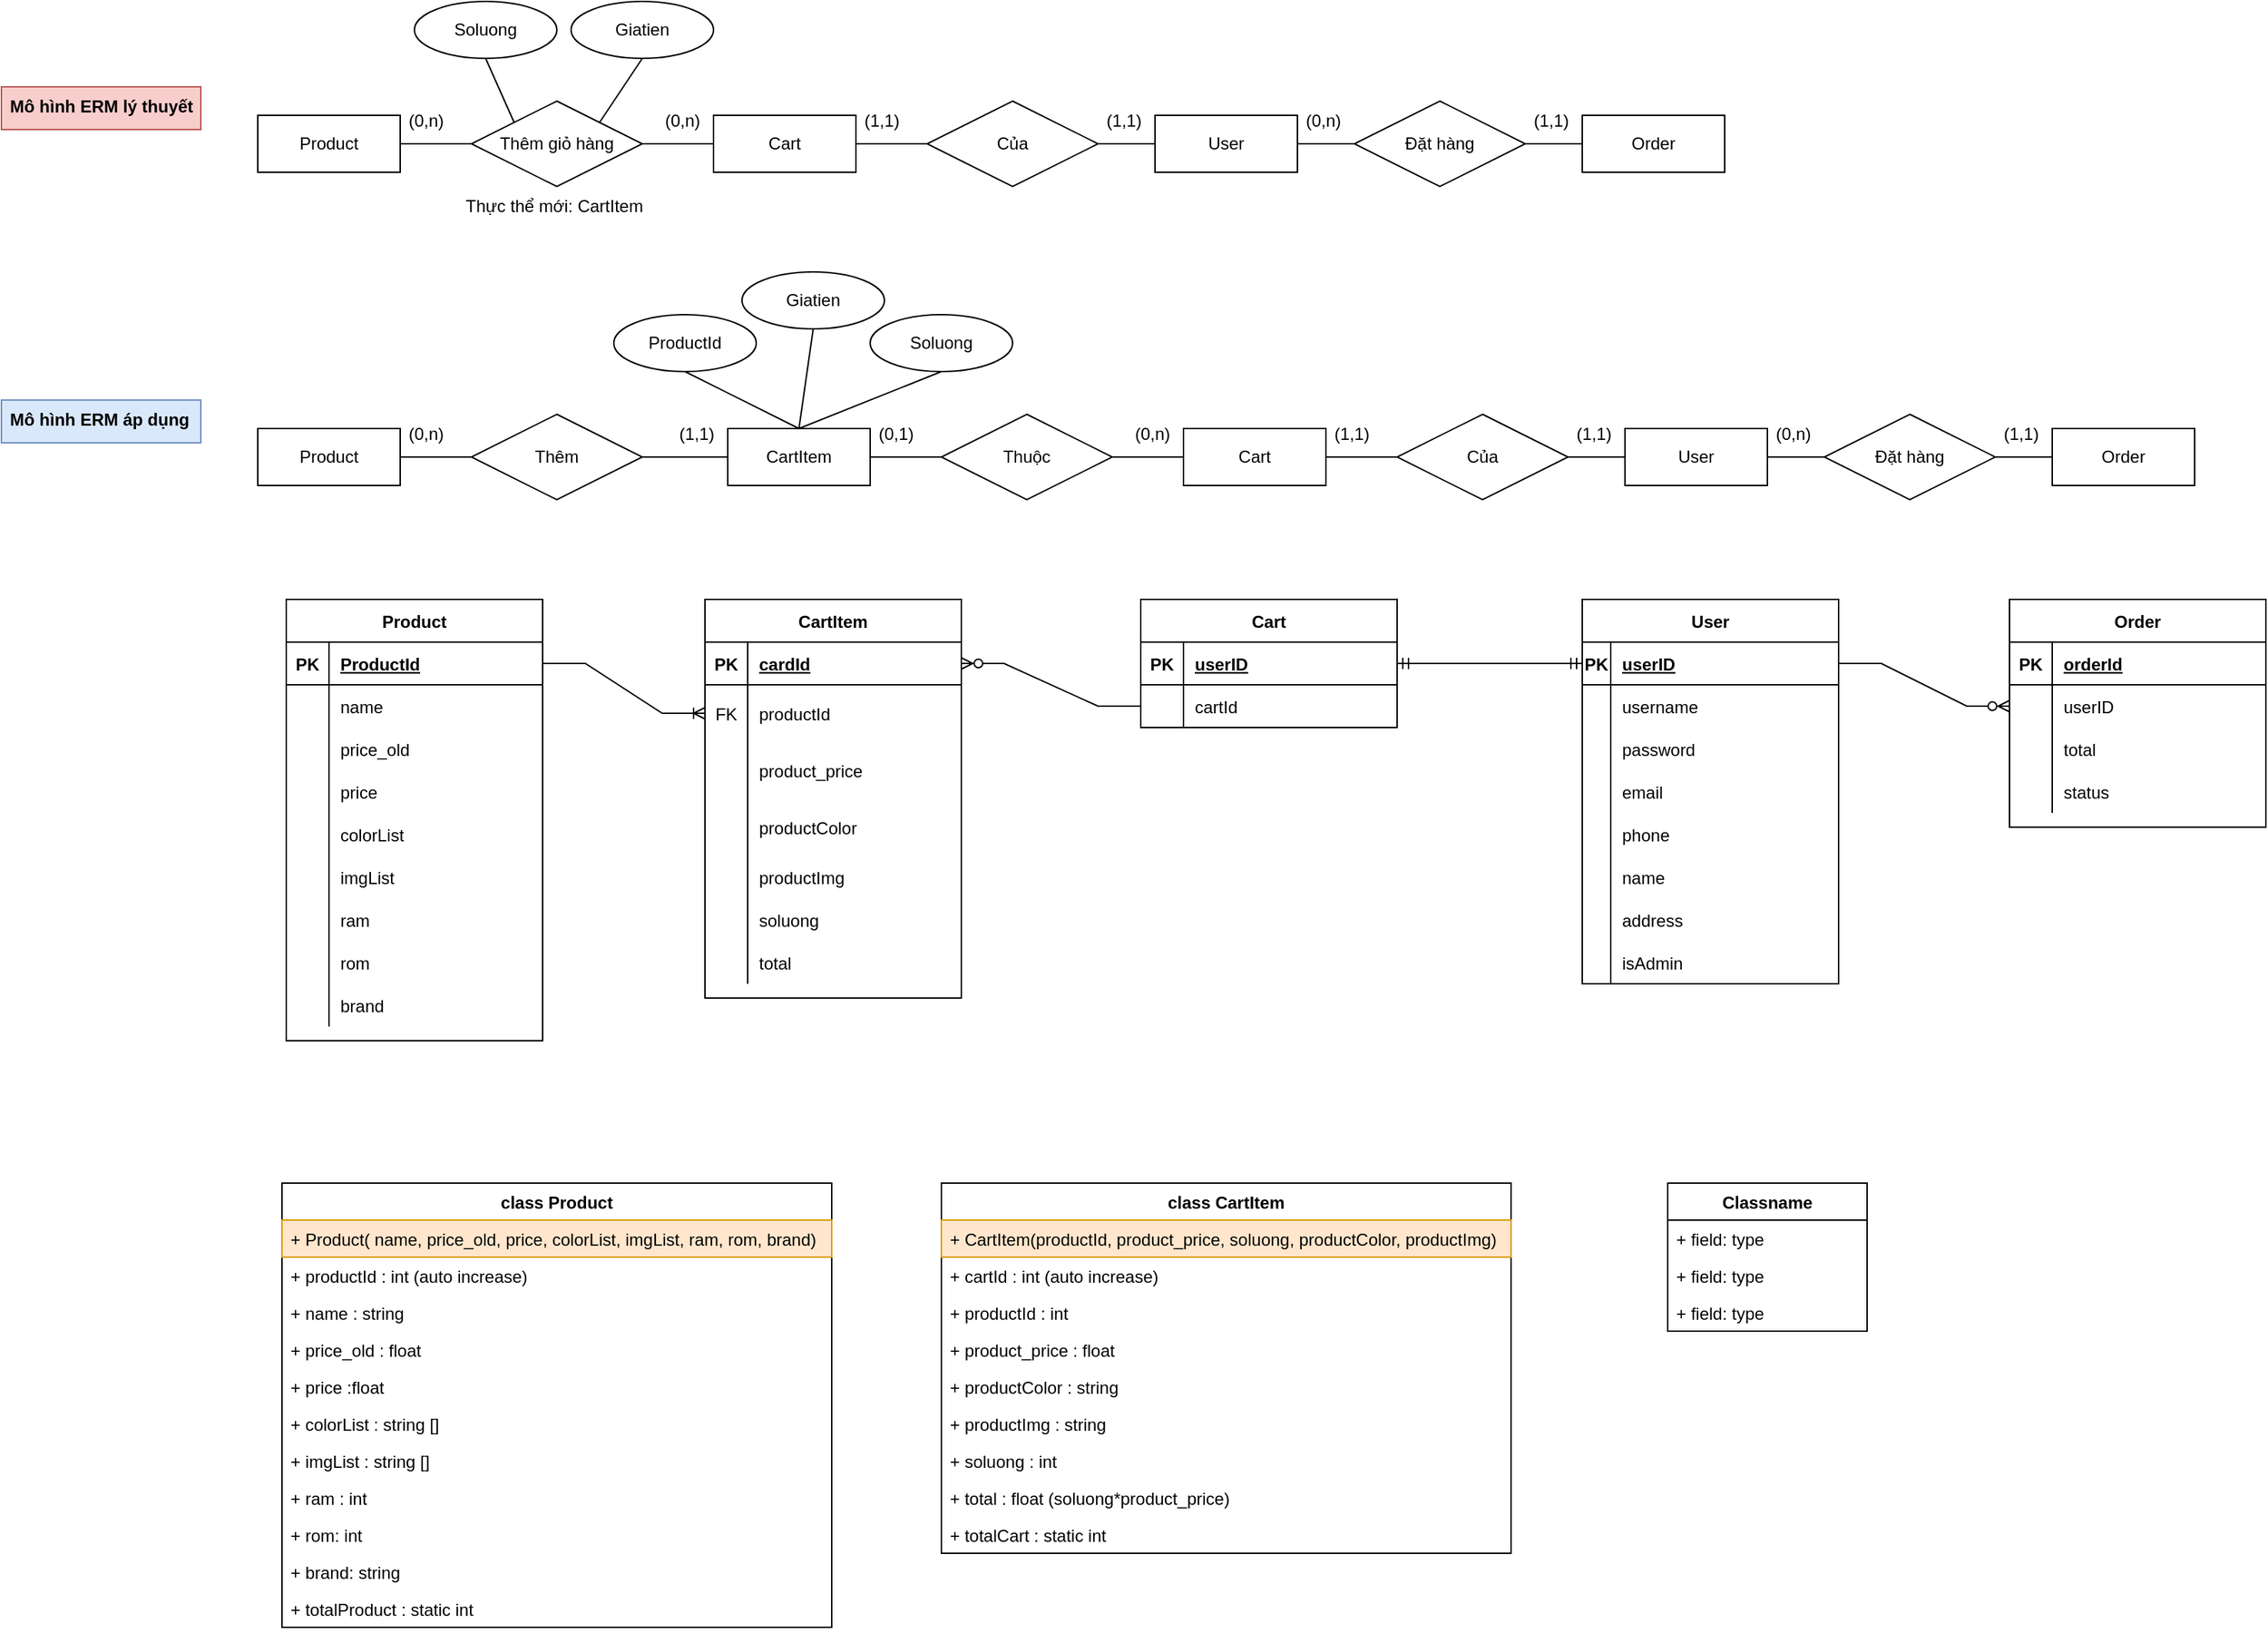 <mxfile version="15.6.2" type="github">
  <diagram id="d3Fe0zUvUjGQNnASEu34" name="Page-1">
    <mxGraphModel dx="1865" dy="1716" grid="1" gridSize="10" guides="1" tooltips="1" connect="1" arrows="1" fold="1" page="1" pageScale="1" pageWidth="827" pageHeight="1169" math="0" shadow="0">
      <root>
        <mxCell id="0" />
        <mxCell id="1" parent="0" />
        <mxCell id="gFz-W14YJBDqkf8OOEzb-13" value="class Product" style="swimlane;fontStyle=1;childLayout=stackLayout;horizontal=1;startSize=26;horizontalStack=0;resizeParent=1;resizeParentMax=0;resizeLast=0;collapsible=1;marginBottom=0;" parent="1" vertex="1">
          <mxGeometry x="27" y="430" width="386" height="312" as="geometry" />
        </mxCell>
        <mxCell id="gFz-W14YJBDqkf8OOEzb-25" value="+ Product( name, price_old, price, colorList, imgList, ram, rom, brand)" style="text;strokeColor=#d79b00;fillColor=#ffe6cc;align=left;verticalAlign=top;spacingLeft=4;spacingRight=4;overflow=hidden;rotatable=0;points=[[0,0.5],[1,0.5]];portConstraint=eastwest;" parent="gFz-W14YJBDqkf8OOEzb-13" vertex="1">
          <mxGeometry y="26" width="386" height="26" as="geometry" />
        </mxCell>
        <mxCell id="gFz-W14YJBDqkf8OOEzb-14" value="+ productId : int (auto increase)" style="text;strokeColor=none;fillColor=none;align=left;verticalAlign=top;spacingLeft=4;spacingRight=4;overflow=hidden;rotatable=0;points=[[0,0.5],[1,0.5]];portConstraint=eastwest;" parent="gFz-W14YJBDqkf8OOEzb-13" vertex="1">
          <mxGeometry y="52" width="386" height="26" as="geometry" />
        </mxCell>
        <mxCell id="gFz-W14YJBDqkf8OOEzb-15" value="+ name : string" style="text;strokeColor=none;fillColor=none;align=left;verticalAlign=top;spacingLeft=4;spacingRight=4;overflow=hidden;rotatable=0;points=[[0,0.5],[1,0.5]];portConstraint=eastwest;" parent="gFz-W14YJBDqkf8OOEzb-13" vertex="1">
          <mxGeometry y="78" width="386" height="26" as="geometry" />
        </mxCell>
        <mxCell id="gFz-W14YJBDqkf8OOEzb-16" value="+ price_old : float" style="text;strokeColor=none;fillColor=none;align=left;verticalAlign=top;spacingLeft=4;spacingRight=4;overflow=hidden;rotatable=0;points=[[0,0.5],[1,0.5]];portConstraint=eastwest;" parent="gFz-W14YJBDqkf8OOEzb-13" vertex="1">
          <mxGeometry y="104" width="386" height="26" as="geometry" />
        </mxCell>
        <mxCell id="gFz-W14YJBDqkf8OOEzb-26" value="+ price :float" style="text;strokeColor=none;fillColor=none;align=left;verticalAlign=top;spacingLeft=4;spacingRight=4;overflow=hidden;rotatable=0;points=[[0,0.5],[1,0.5]];portConstraint=eastwest;" parent="gFz-W14YJBDqkf8OOEzb-13" vertex="1">
          <mxGeometry y="130" width="386" height="26" as="geometry" />
        </mxCell>
        <mxCell id="gFz-W14YJBDqkf8OOEzb-27" value="+ colorList : string []" style="text;strokeColor=none;fillColor=none;align=left;verticalAlign=top;spacingLeft=4;spacingRight=4;overflow=hidden;rotatable=0;points=[[0,0.5],[1,0.5]];portConstraint=eastwest;" parent="gFz-W14YJBDqkf8OOEzb-13" vertex="1">
          <mxGeometry y="156" width="386" height="26" as="geometry" />
        </mxCell>
        <mxCell id="gFz-W14YJBDqkf8OOEzb-28" value="+ imgList : string []" style="text;strokeColor=none;fillColor=none;align=left;verticalAlign=top;spacingLeft=4;spacingRight=4;overflow=hidden;rotatable=0;points=[[0,0.5],[1,0.5]];portConstraint=eastwest;" parent="gFz-W14YJBDqkf8OOEzb-13" vertex="1">
          <mxGeometry y="182" width="386" height="26" as="geometry" />
        </mxCell>
        <mxCell id="gFz-W14YJBDqkf8OOEzb-29" value="+ ram : int" style="text;strokeColor=none;fillColor=none;align=left;verticalAlign=top;spacingLeft=4;spacingRight=4;overflow=hidden;rotatable=0;points=[[0,0.5],[1,0.5]];portConstraint=eastwest;" parent="gFz-W14YJBDqkf8OOEzb-13" vertex="1">
          <mxGeometry y="208" width="386" height="26" as="geometry" />
        </mxCell>
        <mxCell id="gFz-W14YJBDqkf8OOEzb-30" value="+ rom: int" style="text;strokeColor=none;fillColor=none;align=left;verticalAlign=top;spacingLeft=4;spacingRight=4;overflow=hidden;rotatable=0;points=[[0,0.5],[1,0.5]];portConstraint=eastwest;" parent="gFz-W14YJBDqkf8OOEzb-13" vertex="1">
          <mxGeometry y="234" width="386" height="26" as="geometry" />
        </mxCell>
        <mxCell id="gFz-W14YJBDqkf8OOEzb-31" value="+ brand: string" style="text;strokeColor=none;fillColor=none;align=left;verticalAlign=top;spacingLeft=4;spacingRight=4;overflow=hidden;rotatable=0;points=[[0,0.5],[1,0.5]];portConstraint=eastwest;" parent="gFz-W14YJBDqkf8OOEzb-13" vertex="1">
          <mxGeometry y="260" width="386" height="26" as="geometry" />
        </mxCell>
        <mxCell id="XUgQOG7TutynTwRq5ZLv-3" value="+ totalProduct : static int" style="text;strokeColor=none;fillColor=none;align=left;verticalAlign=top;spacingLeft=4;spacingRight=4;overflow=hidden;rotatable=0;points=[[0,0.5],[1,0.5]];portConstraint=eastwest;" vertex="1" parent="gFz-W14YJBDqkf8OOEzb-13">
          <mxGeometry y="286" width="386" height="26" as="geometry" />
        </mxCell>
        <mxCell id="gFz-W14YJBDqkf8OOEzb-32" value="class CartItem" style="swimlane;fontStyle=1;childLayout=stackLayout;horizontal=1;startSize=26;horizontalStack=0;resizeParent=1;resizeParentMax=0;resizeLast=0;collapsible=1;marginBottom=0;" parent="1" vertex="1">
          <mxGeometry x="490" y="430" width="400" height="260" as="geometry" />
        </mxCell>
        <mxCell id="gFz-W14YJBDqkf8OOEzb-33" value="+ CartItem(productId, product_price, soluong, productColor, productImg)" style="text;strokeColor=#d79b00;fillColor=#ffe6cc;align=left;verticalAlign=top;spacingLeft=4;spacingRight=4;overflow=hidden;rotatable=0;points=[[0,0.5],[1,0.5]];portConstraint=eastwest;" parent="gFz-W14YJBDqkf8OOEzb-32" vertex="1">
          <mxGeometry y="26" width="400" height="26" as="geometry" />
        </mxCell>
        <mxCell id="gFz-W14YJBDqkf8OOEzb-34" value="+ cartId : int (auto increase)" style="text;strokeColor=none;fillColor=none;align=left;verticalAlign=top;spacingLeft=4;spacingRight=4;overflow=hidden;rotatable=0;points=[[0,0.5],[1,0.5]];portConstraint=eastwest;" parent="gFz-W14YJBDqkf8OOEzb-32" vertex="1">
          <mxGeometry y="52" width="400" height="26" as="geometry" />
        </mxCell>
        <mxCell id="gFz-W14YJBDqkf8OOEzb-35" value="+ productId : int" style="text;strokeColor=none;fillColor=none;align=left;verticalAlign=top;spacingLeft=4;spacingRight=4;overflow=hidden;rotatable=0;points=[[0,0.5],[1,0.5]];portConstraint=eastwest;" parent="gFz-W14YJBDqkf8OOEzb-32" vertex="1">
          <mxGeometry y="78" width="400" height="26" as="geometry" />
        </mxCell>
        <mxCell id="XUgQOG7TutynTwRq5ZLv-4" value="+ product_price : float" style="text;strokeColor=none;fillColor=none;align=left;verticalAlign=top;spacingLeft=4;spacingRight=4;overflow=hidden;rotatable=0;points=[[0,0.5],[1,0.5]];portConstraint=eastwest;" vertex="1" parent="gFz-W14YJBDqkf8OOEzb-32">
          <mxGeometry y="104" width="400" height="26" as="geometry" />
        </mxCell>
        <mxCell id="XUgQOG7TutynTwRq5ZLv-8" value="+ productColor : string" style="text;strokeColor=none;fillColor=none;align=left;verticalAlign=top;spacingLeft=4;spacingRight=4;overflow=hidden;rotatable=0;points=[[0,0.5],[1,0.5]];portConstraint=eastwest;" vertex="1" parent="gFz-W14YJBDqkf8OOEzb-32">
          <mxGeometry y="130" width="400" height="26" as="geometry" />
        </mxCell>
        <mxCell id="XUgQOG7TutynTwRq5ZLv-11" value="+ productImg : string" style="text;strokeColor=none;fillColor=none;align=left;verticalAlign=top;spacingLeft=4;spacingRight=4;overflow=hidden;rotatable=0;points=[[0,0.5],[1,0.5]];portConstraint=eastwest;" vertex="1" parent="gFz-W14YJBDqkf8OOEzb-32">
          <mxGeometry y="156" width="400" height="26" as="geometry" />
        </mxCell>
        <mxCell id="XUgQOG7TutynTwRq5ZLv-9" value="+ soluong : int" style="text;strokeColor=none;fillColor=none;align=left;verticalAlign=top;spacingLeft=4;spacingRight=4;overflow=hidden;rotatable=0;points=[[0,0.5],[1,0.5]];portConstraint=eastwest;" vertex="1" parent="gFz-W14YJBDqkf8OOEzb-32">
          <mxGeometry y="182" width="400" height="26" as="geometry" />
        </mxCell>
        <mxCell id="XUgQOG7TutynTwRq5ZLv-10" value="+ total : float (soluong*product_price)" style="text;strokeColor=none;fillColor=none;align=left;verticalAlign=top;spacingLeft=4;spacingRight=4;overflow=hidden;rotatable=0;points=[[0,0.5],[1,0.5]];portConstraint=eastwest;" vertex="1" parent="gFz-W14YJBDqkf8OOEzb-32">
          <mxGeometry y="208" width="400" height="26" as="geometry" />
        </mxCell>
        <mxCell id="XUgQOG7TutynTwRq5ZLv-16" value="+ totalCart : static int" style="text;strokeColor=none;fillColor=none;align=left;verticalAlign=top;spacingLeft=4;spacingRight=4;overflow=hidden;rotatable=0;points=[[0,0.5],[1,0.5]];portConstraint=eastwest;" vertex="1" parent="gFz-W14YJBDqkf8OOEzb-32">
          <mxGeometry y="234" width="400" height="26" as="geometry" />
        </mxCell>
        <mxCell id="gFz-W14YJBDqkf8OOEzb-81" value="" style="group" parent="1" vertex="1" connectable="0">
          <mxGeometry x="10" y="-400" width="1030" height="130" as="geometry" />
        </mxCell>
        <mxCell id="gFz-W14YJBDqkf8OOEzb-53" value="Product" style="whiteSpace=wrap;html=1;align=center;" parent="gFz-W14YJBDqkf8OOEzb-81" vertex="1">
          <mxGeometry y="80" width="100" height="40" as="geometry" />
        </mxCell>
        <mxCell id="gFz-W14YJBDqkf8OOEzb-54" value="Cart" style="whiteSpace=wrap;html=1;align=center;" parent="gFz-W14YJBDqkf8OOEzb-81" vertex="1">
          <mxGeometry x="320" y="80" width="100" height="40" as="geometry" />
        </mxCell>
        <mxCell id="gFz-W14YJBDqkf8OOEzb-55" value="Thêm giỏ hàng" style="shape=rhombus;perimeter=rhombusPerimeter;whiteSpace=wrap;html=1;align=center;" parent="gFz-W14YJBDqkf8OOEzb-81" vertex="1">
          <mxGeometry x="150" y="70" width="120" height="60" as="geometry" />
        </mxCell>
        <mxCell id="gFz-W14YJBDqkf8OOEzb-56" value="" style="endArrow=none;html=1;rounded=0;exitX=1;exitY=0.5;exitDx=0;exitDy=0;entryX=0;entryY=0.5;entryDx=0;entryDy=0;" parent="gFz-W14YJBDqkf8OOEzb-81" source="gFz-W14YJBDqkf8OOEzb-53" target="gFz-W14YJBDqkf8OOEzb-55" edge="1">
          <mxGeometry relative="1" as="geometry">
            <mxPoint x="140" y="250" as="sourcePoint" />
            <mxPoint x="300" y="250" as="targetPoint" />
          </mxGeometry>
        </mxCell>
        <mxCell id="gFz-W14YJBDqkf8OOEzb-57" value="" style="endArrow=none;html=1;rounded=0;exitX=1;exitY=0.5;exitDx=0;exitDy=0;entryX=0;entryY=0.5;entryDx=0;entryDy=0;" parent="gFz-W14YJBDqkf8OOEzb-81" source="gFz-W14YJBDqkf8OOEzb-55" target="gFz-W14YJBDqkf8OOEzb-54" edge="1">
          <mxGeometry relative="1" as="geometry">
            <mxPoint x="140" y="250" as="sourcePoint" />
            <mxPoint x="300" y="250" as="targetPoint" />
          </mxGeometry>
        </mxCell>
        <mxCell id="gFz-W14YJBDqkf8OOEzb-58" value="(0,n)" style="text;strokeColor=none;fillColor=none;spacingLeft=4;spacingRight=4;overflow=hidden;rotatable=0;points=[[0,0.5],[1,0.5]];portConstraint=eastwest;fontSize=12;" parent="gFz-W14YJBDqkf8OOEzb-81" vertex="1">
          <mxGeometry x="100" y="70" width="40" height="30" as="geometry" />
        </mxCell>
        <mxCell id="gFz-W14YJBDqkf8OOEzb-59" value="(0,n)" style="text;strokeColor=none;fillColor=none;spacingLeft=4;spacingRight=4;overflow=hidden;rotatable=0;points=[[0,0.5],[1,0.5]];portConstraint=eastwest;fontSize=12;" parent="gFz-W14YJBDqkf8OOEzb-81" vertex="1">
          <mxGeometry x="280" y="70" width="40" height="30" as="geometry" />
        </mxCell>
        <mxCell id="gFz-W14YJBDqkf8OOEzb-61" value="Soluong" style="ellipse;whiteSpace=wrap;html=1;align=center;" parent="gFz-W14YJBDqkf8OOEzb-81" vertex="1">
          <mxGeometry x="110" width="100" height="40" as="geometry" />
        </mxCell>
        <mxCell id="gFz-W14YJBDqkf8OOEzb-62" value="Giatien" style="ellipse;whiteSpace=wrap;html=1;align=center;" parent="gFz-W14YJBDqkf8OOEzb-81" vertex="1">
          <mxGeometry x="220" width="100" height="40" as="geometry" />
        </mxCell>
        <mxCell id="gFz-W14YJBDqkf8OOEzb-63" value="" style="endArrow=none;html=1;rounded=0;exitX=0.5;exitY=1;exitDx=0;exitDy=0;entryX=0;entryY=0;entryDx=0;entryDy=0;" parent="gFz-W14YJBDqkf8OOEzb-81" source="gFz-W14YJBDqkf8OOEzb-61" target="gFz-W14YJBDqkf8OOEzb-55" edge="1">
          <mxGeometry relative="1" as="geometry">
            <mxPoint x="140" y="50" as="sourcePoint" />
            <mxPoint x="300" y="50" as="targetPoint" />
          </mxGeometry>
        </mxCell>
        <mxCell id="gFz-W14YJBDqkf8OOEzb-64" value="" style="endArrow=none;html=1;rounded=0;entryX=0.5;entryY=1;entryDx=0;entryDy=0;exitX=1;exitY=0;exitDx=0;exitDy=0;" parent="gFz-W14YJBDqkf8OOEzb-81" source="gFz-W14YJBDqkf8OOEzb-55" target="gFz-W14YJBDqkf8OOEzb-62" edge="1">
          <mxGeometry relative="1" as="geometry">
            <mxPoint x="140" y="50" as="sourcePoint" />
            <mxPoint x="300" y="50" as="targetPoint" />
          </mxGeometry>
        </mxCell>
        <mxCell id="gFz-W14YJBDqkf8OOEzb-65" value="User" style="whiteSpace=wrap;html=1;align=center;" parent="gFz-W14YJBDqkf8OOEzb-81" vertex="1">
          <mxGeometry x="630" y="80" width="100" height="40" as="geometry" />
        </mxCell>
        <mxCell id="gFz-W14YJBDqkf8OOEzb-66" value="Của" style="shape=rhombus;perimeter=rhombusPerimeter;whiteSpace=wrap;html=1;align=center;" parent="gFz-W14YJBDqkf8OOEzb-81" vertex="1">
          <mxGeometry x="470" y="70" width="120" height="60" as="geometry" />
        </mxCell>
        <mxCell id="gFz-W14YJBDqkf8OOEzb-67" value="" style="endArrow=none;html=1;rounded=0;exitX=1;exitY=0.5;exitDx=0;exitDy=0;entryX=0;entryY=0.5;entryDx=0;entryDy=0;" parent="gFz-W14YJBDqkf8OOEzb-81" source="gFz-W14YJBDqkf8OOEzb-54" target="gFz-W14YJBDqkf8OOEzb-66" edge="1">
          <mxGeometry relative="1" as="geometry">
            <mxPoint x="140" y="50" as="sourcePoint" />
            <mxPoint x="300" y="50" as="targetPoint" />
          </mxGeometry>
        </mxCell>
        <mxCell id="gFz-W14YJBDqkf8OOEzb-68" value="" style="endArrow=none;html=1;rounded=0;exitX=0;exitY=0.5;exitDx=0;exitDy=0;entryX=1;entryY=0.5;entryDx=0;entryDy=0;" parent="gFz-W14YJBDqkf8OOEzb-81" source="gFz-W14YJBDqkf8OOEzb-65" target="gFz-W14YJBDqkf8OOEzb-66" edge="1">
          <mxGeometry relative="1" as="geometry">
            <mxPoint x="430" y="110" as="sourcePoint" />
            <mxPoint x="480" y="110" as="targetPoint" />
          </mxGeometry>
        </mxCell>
        <mxCell id="gFz-W14YJBDqkf8OOEzb-69" value="(1,1)" style="text;strokeColor=none;fillColor=none;spacingLeft=4;spacingRight=4;overflow=hidden;rotatable=0;points=[[0,0.5],[1,0.5]];portConstraint=eastwest;fontSize=12;" parent="gFz-W14YJBDqkf8OOEzb-81" vertex="1">
          <mxGeometry x="420" y="70" width="40" height="30" as="geometry" />
        </mxCell>
        <mxCell id="gFz-W14YJBDqkf8OOEzb-70" value="(1,1)" style="text;strokeColor=none;fillColor=none;spacingLeft=4;spacingRight=4;overflow=hidden;rotatable=0;points=[[0,0.5],[1,0.5]];portConstraint=eastwest;fontSize=12;" parent="gFz-W14YJBDqkf8OOEzb-81" vertex="1">
          <mxGeometry x="590" y="70" width="40" height="30" as="geometry" />
        </mxCell>
        <mxCell id="gFz-W14YJBDqkf8OOEzb-71" value="Order" style="whiteSpace=wrap;html=1;align=center;" parent="gFz-W14YJBDqkf8OOEzb-81" vertex="1">
          <mxGeometry x="930" y="80" width="100" height="40" as="geometry" />
        </mxCell>
        <mxCell id="gFz-W14YJBDqkf8OOEzb-72" value="Đặt hàng" style="shape=rhombus;perimeter=rhombusPerimeter;whiteSpace=wrap;html=1;align=center;" parent="gFz-W14YJBDqkf8OOEzb-81" vertex="1">
          <mxGeometry x="770" y="70" width="120" height="60" as="geometry" />
        </mxCell>
        <mxCell id="gFz-W14YJBDqkf8OOEzb-73" value="" style="endArrow=none;html=1;rounded=0;exitX=1;exitY=0.5;exitDx=0;exitDy=0;entryX=0;entryY=0.5;entryDx=0;entryDy=0;" parent="gFz-W14YJBDqkf8OOEzb-81" source="gFz-W14YJBDqkf8OOEzb-65" target="gFz-W14YJBDqkf8OOEzb-72" edge="1">
          <mxGeometry relative="1" as="geometry">
            <mxPoint x="510" y="50" as="sourcePoint" />
            <mxPoint x="670" y="50" as="targetPoint" />
          </mxGeometry>
        </mxCell>
        <mxCell id="gFz-W14YJBDqkf8OOEzb-74" value="" style="endArrow=none;html=1;rounded=0;exitX=0;exitY=0.5;exitDx=0;exitDy=0;entryX=1;entryY=0.5;entryDx=0;entryDy=0;" parent="gFz-W14YJBDqkf8OOEzb-81" source="gFz-W14YJBDqkf8OOEzb-71" target="gFz-W14YJBDqkf8OOEzb-72" edge="1">
          <mxGeometry relative="1" as="geometry">
            <mxPoint x="510" y="50" as="sourcePoint" />
            <mxPoint x="670" y="50" as="targetPoint" />
          </mxGeometry>
        </mxCell>
        <mxCell id="gFz-W14YJBDqkf8OOEzb-75" value="(0,n)" style="text;strokeColor=none;fillColor=none;spacingLeft=4;spacingRight=4;overflow=hidden;rotatable=0;points=[[0,0.5],[1,0.5]];portConstraint=eastwest;fontSize=12;" parent="gFz-W14YJBDqkf8OOEzb-81" vertex="1">
          <mxGeometry x="730" y="70" width="40" height="30" as="geometry" />
        </mxCell>
        <mxCell id="gFz-W14YJBDqkf8OOEzb-76" value="(1,1)" style="text;strokeColor=none;fillColor=none;spacingLeft=4;spacingRight=4;overflow=hidden;rotatable=0;points=[[0,0.5],[1,0.5]];portConstraint=eastwest;fontSize=12;" parent="gFz-W14YJBDqkf8OOEzb-81" vertex="1">
          <mxGeometry x="890" y="70" width="40" height="30" as="geometry" />
        </mxCell>
        <mxCell id="gFz-W14YJBDqkf8OOEzb-82" value="Mô hình ERM lý thuyết" style="text;strokeColor=#b85450;fillColor=#f8cecc;spacingLeft=4;spacingRight=4;overflow=hidden;rotatable=0;points=[[0,0.5],[1,0.5]];portConstraint=eastwest;fontSize=12;fontStyle=1" parent="1" vertex="1">
          <mxGeometry x="-170" y="-340" width="140" height="30" as="geometry" />
        </mxCell>
        <mxCell id="gFz-W14YJBDqkf8OOEzb-84" value="" style="group" parent="1" vertex="1" connectable="0">
          <mxGeometry x="340" y="-180" width="1030" height="130" as="geometry" />
        </mxCell>
        <mxCell id="gFz-W14YJBDqkf8OOEzb-85" value="CartItem" style="whiteSpace=wrap;html=1;align=center;" parent="gFz-W14YJBDqkf8OOEzb-84" vertex="1">
          <mxGeometry y="80" width="100" height="40" as="geometry" />
        </mxCell>
        <mxCell id="gFz-W14YJBDqkf8OOEzb-86" value="Cart" style="whiteSpace=wrap;html=1;align=center;" parent="gFz-W14YJBDqkf8OOEzb-84" vertex="1">
          <mxGeometry x="320" y="80" width="100" height="40" as="geometry" />
        </mxCell>
        <mxCell id="gFz-W14YJBDqkf8OOEzb-87" value="Thuộc" style="shape=rhombus;perimeter=rhombusPerimeter;whiteSpace=wrap;html=1;align=center;" parent="gFz-W14YJBDqkf8OOEzb-84" vertex="1">
          <mxGeometry x="150" y="70" width="120" height="60" as="geometry" />
        </mxCell>
        <mxCell id="gFz-W14YJBDqkf8OOEzb-88" value="" style="endArrow=none;html=1;rounded=0;exitX=1;exitY=0.5;exitDx=0;exitDy=0;entryX=0;entryY=0.5;entryDx=0;entryDy=0;" parent="gFz-W14YJBDqkf8OOEzb-84" source="gFz-W14YJBDqkf8OOEzb-85" target="gFz-W14YJBDqkf8OOEzb-87" edge="1">
          <mxGeometry relative="1" as="geometry">
            <mxPoint x="140" y="250" as="sourcePoint" />
            <mxPoint x="300" y="250" as="targetPoint" />
          </mxGeometry>
        </mxCell>
        <mxCell id="gFz-W14YJBDqkf8OOEzb-89" value="" style="endArrow=none;html=1;rounded=0;exitX=1;exitY=0.5;exitDx=0;exitDy=0;entryX=0;entryY=0.5;entryDx=0;entryDy=0;" parent="gFz-W14YJBDqkf8OOEzb-84" source="gFz-W14YJBDqkf8OOEzb-87" target="gFz-W14YJBDqkf8OOEzb-86" edge="1">
          <mxGeometry relative="1" as="geometry">
            <mxPoint x="140" y="250" as="sourcePoint" />
            <mxPoint x="300" y="250" as="targetPoint" />
          </mxGeometry>
        </mxCell>
        <mxCell id="gFz-W14YJBDqkf8OOEzb-90" value="(0,1)" style="text;strokeColor=none;fillColor=none;spacingLeft=4;spacingRight=4;overflow=hidden;rotatable=0;points=[[0,0.5],[1,0.5]];portConstraint=eastwest;fontSize=12;" parent="gFz-W14YJBDqkf8OOEzb-84" vertex="1">
          <mxGeometry x="100" y="70" width="40" height="30" as="geometry" />
        </mxCell>
        <mxCell id="gFz-W14YJBDqkf8OOEzb-91" value="(0,n)" style="text;strokeColor=none;fillColor=none;spacingLeft=4;spacingRight=4;overflow=hidden;rotatable=0;points=[[0,0.5],[1,0.5]];portConstraint=eastwest;fontSize=12;" parent="gFz-W14YJBDqkf8OOEzb-84" vertex="1">
          <mxGeometry x="280" y="70" width="40" height="30" as="geometry" />
        </mxCell>
        <mxCell id="gFz-W14YJBDqkf8OOEzb-96" value="User" style="whiteSpace=wrap;html=1;align=center;" parent="gFz-W14YJBDqkf8OOEzb-84" vertex="1">
          <mxGeometry x="630" y="80" width="100" height="40" as="geometry" />
        </mxCell>
        <mxCell id="gFz-W14YJBDqkf8OOEzb-97" value="Của" style="shape=rhombus;perimeter=rhombusPerimeter;whiteSpace=wrap;html=1;align=center;" parent="gFz-W14YJBDqkf8OOEzb-84" vertex="1">
          <mxGeometry x="470" y="70" width="120" height="60" as="geometry" />
        </mxCell>
        <mxCell id="gFz-W14YJBDqkf8OOEzb-98" value="" style="endArrow=none;html=1;rounded=0;exitX=1;exitY=0.5;exitDx=0;exitDy=0;entryX=0;entryY=0.5;entryDx=0;entryDy=0;" parent="gFz-W14YJBDqkf8OOEzb-84" source="gFz-W14YJBDqkf8OOEzb-86" target="gFz-W14YJBDqkf8OOEzb-97" edge="1">
          <mxGeometry relative="1" as="geometry">
            <mxPoint x="140" y="50" as="sourcePoint" />
            <mxPoint x="300" y="50" as="targetPoint" />
          </mxGeometry>
        </mxCell>
        <mxCell id="gFz-W14YJBDqkf8OOEzb-99" value="" style="endArrow=none;html=1;rounded=0;exitX=0;exitY=0.5;exitDx=0;exitDy=0;entryX=1;entryY=0.5;entryDx=0;entryDy=0;" parent="gFz-W14YJBDqkf8OOEzb-84" source="gFz-W14YJBDqkf8OOEzb-96" target="gFz-W14YJBDqkf8OOEzb-97" edge="1">
          <mxGeometry relative="1" as="geometry">
            <mxPoint x="430" y="110" as="sourcePoint" />
            <mxPoint x="480" y="110" as="targetPoint" />
          </mxGeometry>
        </mxCell>
        <mxCell id="gFz-W14YJBDqkf8OOEzb-100" value="(1,1)" style="text;strokeColor=none;fillColor=none;spacingLeft=4;spacingRight=4;overflow=hidden;rotatable=0;points=[[0,0.5],[1,0.5]];portConstraint=eastwest;fontSize=12;" parent="gFz-W14YJBDqkf8OOEzb-84" vertex="1">
          <mxGeometry x="420" y="70" width="40" height="30" as="geometry" />
        </mxCell>
        <mxCell id="gFz-W14YJBDqkf8OOEzb-101" value="(1,1)" style="text;strokeColor=none;fillColor=none;spacingLeft=4;spacingRight=4;overflow=hidden;rotatable=0;points=[[0,0.5],[1,0.5]];portConstraint=eastwest;fontSize=12;" parent="gFz-W14YJBDqkf8OOEzb-84" vertex="1">
          <mxGeometry x="590" y="70" width="40" height="30" as="geometry" />
        </mxCell>
        <mxCell id="gFz-W14YJBDqkf8OOEzb-102" value="Order" style="whiteSpace=wrap;html=1;align=center;" parent="gFz-W14YJBDqkf8OOEzb-84" vertex="1">
          <mxGeometry x="930" y="80" width="100" height="40" as="geometry" />
        </mxCell>
        <mxCell id="gFz-W14YJBDqkf8OOEzb-103" value="Đặt hàng" style="shape=rhombus;perimeter=rhombusPerimeter;whiteSpace=wrap;html=1;align=center;" parent="gFz-W14YJBDqkf8OOEzb-84" vertex="1">
          <mxGeometry x="770" y="70" width="120" height="60" as="geometry" />
        </mxCell>
        <mxCell id="gFz-W14YJBDqkf8OOEzb-104" value="" style="endArrow=none;html=1;rounded=0;exitX=1;exitY=0.5;exitDx=0;exitDy=0;entryX=0;entryY=0.5;entryDx=0;entryDy=0;" parent="gFz-W14YJBDqkf8OOEzb-84" source="gFz-W14YJBDqkf8OOEzb-96" target="gFz-W14YJBDqkf8OOEzb-103" edge="1">
          <mxGeometry relative="1" as="geometry">
            <mxPoint x="510" y="50" as="sourcePoint" />
            <mxPoint x="670" y="50" as="targetPoint" />
          </mxGeometry>
        </mxCell>
        <mxCell id="gFz-W14YJBDqkf8OOEzb-105" value="" style="endArrow=none;html=1;rounded=0;exitX=0;exitY=0.5;exitDx=0;exitDy=0;entryX=1;entryY=0.5;entryDx=0;entryDy=0;" parent="gFz-W14YJBDqkf8OOEzb-84" source="gFz-W14YJBDqkf8OOEzb-102" target="gFz-W14YJBDqkf8OOEzb-103" edge="1">
          <mxGeometry relative="1" as="geometry">
            <mxPoint x="510" y="50" as="sourcePoint" />
            <mxPoint x="670" y="50" as="targetPoint" />
          </mxGeometry>
        </mxCell>
        <mxCell id="gFz-W14YJBDqkf8OOEzb-106" value="(0,n)" style="text;strokeColor=none;fillColor=none;spacingLeft=4;spacingRight=4;overflow=hidden;rotatable=0;points=[[0,0.5],[1,0.5]];portConstraint=eastwest;fontSize=12;" parent="gFz-W14YJBDqkf8OOEzb-84" vertex="1">
          <mxGeometry x="730" y="70" width="40" height="30" as="geometry" />
        </mxCell>
        <mxCell id="gFz-W14YJBDqkf8OOEzb-107" value="(1,1)" style="text;strokeColor=none;fillColor=none;spacingLeft=4;spacingRight=4;overflow=hidden;rotatable=0;points=[[0,0.5],[1,0.5]];portConstraint=eastwest;fontSize=12;" parent="gFz-W14YJBDqkf8OOEzb-84" vertex="1">
          <mxGeometry x="890" y="70" width="40" height="30" as="geometry" />
        </mxCell>
        <mxCell id="XUgQOG7TutynTwRq5ZLv-2" value="Soluong" style="ellipse;whiteSpace=wrap;html=1;align=center;" vertex="1" parent="gFz-W14YJBDqkf8OOEzb-84">
          <mxGeometry x="100" width="100" height="40" as="geometry" />
        </mxCell>
        <mxCell id="XUgQOG7TutynTwRq5ZLv-1" value="" style="endArrow=none;html=1;rounded=0;entryX=0.5;entryY=0;entryDx=0;entryDy=0;exitX=0.5;exitY=1;exitDx=0;exitDy=0;" edge="1" parent="gFz-W14YJBDqkf8OOEzb-84" source="XUgQOG7TutynTwRq5ZLv-2" target="gFz-W14YJBDqkf8OOEzb-85">
          <mxGeometry relative="1" as="geometry">
            <mxPoint x="140" y="20" as="sourcePoint" />
            <mxPoint x="60" y="90" as="targetPoint" />
          </mxGeometry>
        </mxCell>
        <mxCell id="gFz-W14YJBDqkf8OOEzb-113" value="Thực thể mới: CartItem" style="text;strokeColor=none;fillColor=none;spacingLeft=4;spacingRight=4;overflow=hidden;rotatable=0;points=[[0,0.5],[1,0.5]];portConstraint=eastwest;fontSize=12;" parent="1" vertex="1">
          <mxGeometry x="150" y="-270" width="140" height="30" as="geometry" />
        </mxCell>
        <mxCell id="gFz-W14YJBDqkf8OOEzb-142" value="Product" style="whiteSpace=wrap;html=1;align=center;" parent="1" vertex="1">
          <mxGeometry x="10" y="-100" width="100" height="40" as="geometry" />
        </mxCell>
        <mxCell id="gFz-W14YJBDqkf8OOEzb-143" value="Thêm" style="shape=rhombus;perimeter=rhombusPerimeter;whiteSpace=wrap;html=1;align=center;" parent="1" vertex="1">
          <mxGeometry x="160" y="-110" width="120" height="60" as="geometry" />
        </mxCell>
        <mxCell id="gFz-W14YJBDqkf8OOEzb-144" value="" style="endArrow=none;html=1;rounded=0;exitX=1;exitY=0.5;exitDx=0;exitDy=0;entryX=0;entryY=0.5;entryDx=0;entryDy=0;" parent="1" source="gFz-W14YJBDqkf8OOEzb-142" target="gFz-W14YJBDqkf8OOEzb-143" edge="1">
          <mxGeometry relative="1" as="geometry">
            <mxPoint x="320" y="-60" as="sourcePoint" />
            <mxPoint x="480" y="-60" as="targetPoint" />
          </mxGeometry>
        </mxCell>
        <mxCell id="gFz-W14YJBDqkf8OOEzb-145" value="" style="endArrow=none;html=1;rounded=0;exitX=0;exitY=0.5;exitDx=0;exitDy=0;entryX=1;entryY=0.5;entryDx=0;entryDy=0;" parent="1" source="gFz-W14YJBDqkf8OOEzb-85" target="gFz-W14YJBDqkf8OOEzb-143" edge="1">
          <mxGeometry relative="1" as="geometry">
            <mxPoint x="120" y="-70.0" as="sourcePoint" />
            <mxPoint x="170" y="-70.0" as="targetPoint" />
          </mxGeometry>
        </mxCell>
        <mxCell id="gFz-W14YJBDqkf8OOEzb-150" value="(0,n)" style="text;strokeColor=none;fillColor=none;spacingLeft=4;spacingRight=4;overflow=hidden;rotatable=0;points=[[0,0.5],[1,0.5]];portConstraint=eastwest;fontSize=12;" parent="1" vertex="1">
          <mxGeometry x="110" y="-110" width="40" height="30" as="geometry" />
        </mxCell>
        <mxCell id="gFz-W14YJBDqkf8OOEzb-151" value="(1,1)" style="text;strokeColor=none;fillColor=none;spacingLeft=4;spacingRight=4;overflow=hidden;rotatable=0;points=[[0,0.5],[1,0.5]];portConstraint=eastwest;fontSize=12;" parent="1" vertex="1">
          <mxGeometry x="300" y="-110" width="40" height="30" as="geometry" />
        </mxCell>
        <mxCell id="gFz-W14YJBDqkf8OOEzb-157" value="Product" style="shape=table;startSize=30;container=1;collapsible=1;childLayout=tableLayout;fixedRows=1;rowLines=0;fontStyle=1;align=center;resizeLast=1;" parent="1" vertex="1">
          <mxGeometry x="30" y="20" width="180" height="310" as="geometry" />
        </mxCell>
        <mxCell id="gFz-W14YJBDqkf8OOEzb-158" value="" style="shape=partialRectangle;collapsible=0;dropTarget=0;pointerEvents=0;fillColor=none;top=0;left=0;bottom=1;right=0;points=[[0,0.5],[1,0.5]];portConstraint=eastwest;" parent="gFz-W14YJBDqkf8OOEzb-157" vertex="1">
          <mxGeometry y="30" width="180" height="30" as="geometry" />
        </mxCell>
        <mxCell id="gFz-W14YJBDqkf8OOEzb-159" value="PK" style="shape=partialRectangle;connectable=0;fillColor=none;top=0;left=0;bottom=0;right=0;fontStyle=1;overflow=hidden;" parent="gFz-W14YJBDqkf8OOEzb-158" vertex="1">
          <mxGeometry width="30" height="30" as="geometry">
            <mxRectangle width="30" height="30" as="alternateBounds" />
          </mxGeometry>
        </mxCell>
        <mxCell id="gFz-W14YJBDqkf8OOEzb-160" value="ProductId" style="shape=partialRectangle;connectable=0;fillColor=none;top=0;left=0;bottom=0;right=0;align=left;spacingLeft=6;fontStyle=5;overflow=hidden;" parent="gFz-W14YJBDqkf8OOEzb-158" vertex="1">
          <mxGeometry x="30" width="150" height="30" as="geometry">
            <mxRectangle width="150" height="30" as="alternateBounds" />
          </mxGeometry>
        </mxCell>
        <mxCell id="gFz-W14YJBDqkf8OOEzb-161" value="" style="shape=partialRectangle;collapsible=0;dropTarget=0;pointerEvents=0;fillColor=none;top=0;left=0;bottom=0;right=0;points=[[0,0.5],[1,0.5]];portConstraint=eastwest;" parent="gFz-W14YJBDqkf8OOEzb-157" vertex="1">
          <mxGeometry y="60" width="180" height="30" as="geometry" />
        </mxCell>
        <mxCell id="gFz-W14YJBDqkf8OOEzb-162" value="" style="shape=partialRectangle;connectable=0;fillColor=none;top=0;left=0;bottom=0;right=0;editable=1;overflow=hidden;" parent="gFz-W14YJBDqkf8OOEzb-161" vertex="1">
          <mxGeometry width="30" height="30" as="geometry">
            <mxRectangle width="30" height="30" as="alternateBounds" />
          </mxGeometry>
        </mxCell>
        <mxCell id="gFz-W14YJBDqkf8OOEzb-163" value="name" style="shape=partialRectangle;connectable=0;fillColor=none;top=0;left=0;bottom=0;right=0;align=left;spacingLeft=6;overflow=hidden;" parent="gFz-W14YJBDqkf8OOEzb-161" vertex="1">
          <mxGeometry x="30" width="150" height="30" as="geometry">
            <mxRectangle width="150" height="30" as="alternateBounds" />
          </mxGeometry>
        </mxCell>
        <mxCell id="gFz-W14YJBDqkf8OOEzb-164" value="" style="shape=partialRectangle;collapsible=0;dropTarget=0;pointerEvents=0;fillColor=none;top=0;left=0;bottom=0;right=0;points=[[0,0.5],[1,0.5]];portConstraint=eastwest;" parent="gFz-W14YJBDqkf8OOEzb-157" vertex="1">
          <mxGeometry y="90" width="180" height="30" as="geometry" />
        </mxCell>
        <mxCell id="gFz-W14YJBDqkf8OOEzb-165" value="" style="shape=partialRectangle;connectable=0;fillColor=none;top=0;left=0;bottom=0;right=0;editable=1;overflow=hidden;" parent="gFz-W14YJBDqkf8OOEzb-164" vertex="1">
          <mxGeometry width="30" height="30" as="geometry">
            <mxRectangle width="30" height="30" as="alternateBounds" />
          </mxGeometry>
        </mxCell>
        <mxCell id="gFz-W14YJBDqkf8OOEzb-166" value="price_old" style="shape=partialRectangle;connectable=0;fillColor=none;top=0;left=0;bottom=0;right=0;align=left;spacingLeft=6;overflow=hidden;" parent="gFz-W14YJBDqkf8OOEzb-164" vertex="1">
          <mxGeometry x="30" width="150" height="30" as="geometry">
            <mxRectangle width="150" height="30" as="alternateBounds" />
          </mxGeometry>
        </mxCell>
        <mxCell id="gFz-W14YJBDqkf8OOEzb-170" value="" style="shape=partialRectangle;collapsible=0;dropTarget=0;pointerEvents=0;fillColor=none;top=0;left=0;bottom=0;right=0;points=[[0,0.5],[1,0.5]];portConstraint=eastwest;" parent="gFz-W14YJBDqkf8OOEzb-157" vertex="1">
          <mxGeometry y="120" width="180" height="30" as="geometry" />
        </mxCell>
        <mxCell id="gFz-W14YJBDqkf8OOEzb-171" value="" style="shape=partialRectangle;connectable=0;fillColor=none;top=0;left=0;bottom=0;right=0;editable=1;overflow=hidden;" parent="gFz-W14YJBDqkf8OOEzb-170" vertex="1">
          <mxGeometry width="30" height="30" as="geometry">
            <mxRectangle width="30" height="30" as="alternateBounds" />
          </mxGeometry>
        </mxCell>
        <mxCell id="gFz-W14YJBDqkf8OOEzb-172" value="price" style="shape=partialRectangle;connectable=0;fillColor=none;top=0;left=0;bottom=0;right=0;align=left;spacingLeft=6;overflow=hidden;" parent="gFz-W14YJBDqkf8OOEzb-170" vertex="1">
          <mxGeometry x="30" width="150" height="30" as="geometry">
            <mxRectangle width="150" height="30" as="alternateBounds" />
          </mxGeometry>
        </mxCell>
        <mxCell id="gFz-W14YJBDqkf8OOEzb-167" value="" style="shape=partialRectangle;collapsible=0;dropTarget=0;pointerEvents=0;fillColor=none;top=0;left=0;bottom=0;right=0;points=[[0,0.5],[1,0.5]];portConstraint=eastwest;" parent="gFz-W14YJBDqkf8OOEzb-157" vertex="1">
          <mxGeometry y="150" width="180" height="30" as="geometry" />
        </mxCell>
        <mxCell id="gFz-W14YJBDqkf8OOEzb-168" value="" style="shape=partialRectangle;connectable=0;fillColor=none;top=0;left=0;bottom=0;right=0;editable=1;overflow=hidden;" parent="gFz-W14YJBDqkf8OOEzb-167" vertex="1">
          <mxGeometry width="30" height="30" as="geometry">
            <mxRectangle width="30" height="30" as="alternateBounds" />
          </mxGeometry>
        </mxCell>
        <mxCell id="gFz-W14YJBDqkf8OOEzb-169" value="colorList" style="shape=partialRectangle;connectable=0;fillColor=none;top=0;left=0;bottom=0;right=0;align=left;spacingLeft=6;overflow=hidden;" parent="gFz-W14YJBDqkf8OOEzb-167" vertex="1">
          <mxGeometry x="30" width="150" height="30" as="geometry">
            <mxRectangle width="150" height="30" as="alternateBounds" />
          </mxGeometry>
        </mxCell>
        <mxCell id="gFz-W14YJBDqkf8OOEzb-173" value="" style="shape=partialRectangle;collapsible=0;dropTarget=0;pointerEvents=0;fillColor=none;top=0;left=0;bottom=0;right=0;points=[[0,0.5],[1,0.5]];portConstraint=eastwest;" parent="gFz-W14YJBDqkf8OOEzb-157" vertex="1">
          <mxGeometry y="180" width="180" height="30" as="geometry" />
        </mxCell>
        <mxCell id="gFz-W14YJBDqkf8OOEzb-174" value="" style="shape=partialRectangle;connectable=0;fillColor=none;top=0;left=0;bottom=0;right=0;editable=1;overflow=hidden;" parent="gFz-W14YJBDqkf8OOEzb-173" vertex="1">
          <mxGeometry width="30" height="30" as="geometry">
            <mxRectangle width="30" height="30" as="alternateBounds" />
          </mxGeometry>
        </mxCell>
        <mxCell id="gFz-W14YJBDqkf8OOEzb-175" value="imgList" style="shape=partialRectangle;connectable=0;fillColor=none;top=0;left=0;bottom=0;right=0;align=left;spacingLeft=6;overflow=hidden;" parent="gFz-W14YJBDqkf8OOEzb-173" vertex="1">
          <mxGeometry x="30" width="150" height="30" as="geometry">
            <mxRectangle width="150" height="30" as="alternateBounds" />
          </mxGeometry>
        </mxCell>
        <mxCell id="gFz-W14YJBDqkf8OOEzb-176" value="" style="shape=partialRectangle;collapsible=0;dropTarget=0;pointerEvents=0;fillColor=none;top=0;left=0;bottom=0;right=0;points=[[0,0.5],[1,0.5]];portConstraint=eastwest;" parent="gFz-W14YJBDqkf8OOEzb-157" vertex="1">
          <mxGeometry y="210" width="180" height="30" as="geometry" />
        </mxCell>
        <mxCell id="gFz-W14YJBDqkf8OOEzb-177" value="" style="shape=partialRectangle;connectable=0;fillColor=none;top=0;left=0;bottom=0;right=0;editable=1;overflow=hidden;" parent="gFz-W14YJBDqkf8OOEzb-176" vertex="1">
          <mxGeometry width="30" height="30" as="geometry">
            <mxRectangle width="30" height="30" as="alternateBounds" />
          </mxGeometry>
        </mxCell>
        <mxCell id="gFz-W14YJBDqkf8OOEzb-178" value="ram" style="shape=partialRectangle;connectable=0;fillColor=none;top=0;left=0;bottom=0;right=0;align=left;spacingLeft=6;overflow=hidden;" parent="gFz-W14YJBDqkf8OOEzb-176" vertex="1">
          <mxGeometry x="30" width="150" height="30" as="geometry">
            <mxRectangle width="150" height="30" as="alternateBounds" />
          </mxGeometry>
        </mxCell>
        <mxCell id="gFz-W14YJBDqkf8OOEzb-179" value="" style="shape=partialRectangle;collapsible=0;dropTarget=0;pointerEvents=0;fillColor=none;top=0;left=0;bottom=0;right=0;points=[[0,0.5],[1,0.5]];portConstraint=eastwest;" parent="gFz-W14YJBDqkf8OOEzb-157" vertex="1">
          <mxGeometry y="240" width="180" height="30" as="geometry" />
        </mxCell>
        <mxCell id="gFz-W14YJBDqkf8OOEzb-180" value="" style="shape=partialRectangle;connectable=0;fillColor=none;top=0;left=0;bottom=0;right=0;editable=1;overflow=hidden;" parent="gFz-W14YJBDqkf8OOEzb-179" vertex="1">
          <mxGeometry width="30" height="30" as="geometry">
            <mxRectangle width="30" height="30" as="alternateBounds" />
          </mxGeometry>
        </mxCell>
        <mxCell id="gFz-W14YJBDqkf8OOEzb-181" value="rom" style="shape=partialRectangle;connectable=0;fillColor=none;top=0;left=0;bottom=0;right=0;align=left;spacingLeft=6;overflow=hidden;" parent="gFz-W14YJBDqkf8OOEzb-179" vertex="1">
          <mxGeometry x="30" width="150" height="30" as="geometry">
            <mxRectangle width="150" height="30" as="alternateBounds" />
          </mxGeometry>
        </mxCell>
        <mxCell id="gFz-W14YJBDqkf8OOEzb-182" value="" style="shape=partialRectangle;collapsible=0;dropTarget=0;pointerEvents=0;fillColor=none;top=0;left=0;bottom=0;right=0;points=[[0,0.5],[1,0.5]];portConstraint=eastwest;" parent="gFz-W14YJBDqkf8OOEzb-157" vertex="1">
          <mxGeometry y="270" width="180" height="30" as="geometry" />
        </mxCell>
        <mxCell id="gFz-W14YJBDqkf8OOEzb-183" value="" style="shape=partialRectangle;connectable=0;fillColor=none;top=0;left=0;bottom=0;right=0;editable=1;overflow=hidden;" parent="gFz-W14YJBDqkf8OOEzb-182" vertex="1">
          <mxGeometry width="30" height="30" as="geometry">
            <mxRectangle width="30" height="30" as="alternateBounds" />
          </mxGeometry>
        </mxCell>
        <mxCell id="gFz-W14YJBDqkf8OOEzb-184" value="brand" style="shape=partialRectangle;connectable=0;fillColor=none;top=0;left=0;bottom=0;right=0;align=left;spacingLeft=6;overflow=hidden;" parent="gFz-W14YJBDqkf8OOEzb-182" vertex="1">
          <mxGeometry x="30" width="150" height="30" as="geometry">
            <mxRectangle width="150" height="30" as="alternateBounds" />
          </mxGeometry>
        </mxCell>
        <mxCell id="gFz-W14YJBDqkf8OOEzb-185" value="Mô hình ERM áp dụng" style="text;strokeColor=#6c8ebf;fillColor=#dae8fc;spacingLeft=4;spacingRight=4;overflow=hidden;rotatable=0;points=[[0,0.5],[1,0.5]];portConstraint=eastwest;fontSize=12;fontStyle=1" parent="1" vertex="1">
          <mxGeometry x="-170" y="-120" width="140" height="30" as="geometry" />
        </mxCell>
        <mxCell id="gFz-W14YJBDqkf8OOEzb-186" value="CartItem" style="shape=table;startSize=30;container=1;collapsible=1;childLayout=tableLayout;fixedRows=1;rowLines=0;fontStyle=1;align=center;resizeLast=1;" parent="1" vertex="1">
          <mxGeometry x="324" y="20" width="180" height="280.0" as="geometry" />
        </mxCell>
        <mxCell id="gFz-W14YJBDqkf8OOEzb-187" value="" style="shape=partialRectangle;collapsible=0;dropTarget=0;pointerEvents=0;fillColor=none;top=0;left=0;bottom=1;right=0;points=[[0,0.5],[1,0.5]];portConstraint=eastwest;" parent="gFz-W14YJBDqkf8OOEzb-186" vertex="1">
          <mxGeometry y="30" width="180" height="30" as="geometry" />
        </mxCell>
        <mxCell id="gFz-W14YJBDqkf8OOEzb-188" value="PK" style="shape=partialRectangle;connectable=0;fillColor=none;top=0;left=0;bottom=0;right=0;fontStyle=1;overflow=hidden;" parent="gFz-W14YJBDqkf8OOEzb-187" vertex="1">
          <mxGeometry width="30" height="30" as="geometry">
            <mxRectangle width="30" height="30" as="alternateBounds" />
          </mxGeometry>
        </mxCell>
        <mxCell id="gFz-W14YJBDqkf8OOEzb-189" value="cardId" style="shape=partialRectangle;connectable=0;fillColor=none;top=0;left=0;bottom=0;right=0;align=left;spacingLeft=6;fontStyle=5;overflow=hidden;" parent="gFz-W14YJBDqkf8OOEzb-187" vertex="1">
          <mxGeometry x="30" width="150" height="30" as="geometry">
            <mxRectangle width="150" height="30" as="alternateBounds" />
          </mxGeometry>
        </mxCell>
        <mxCell id="gFz-W14YJBDqkf8OOEzb-190" value="" style="shape=partialRectangle;collapsible=0;dropTarget=0;pointerEvents=0;fillColor=none;top=0;left=0;bottom=0;right=0;points=[[0,0.5],[1,0.5]];portConstraint=eastwest;" parent="gFz-W14YJBDqkf8OOEzb-186" vertex="1">
          <mxGeometry y="60" width="180" height="40" as="geometry" />
        </mxCell>
        <mxCell id="gFz-W14YJBDqkf8OOEzb-191" value="FK" style="shape=partialRectangle;connectable=0;fillColor=none;top=0;left=0;bottom=0;right=0;editable=1;overflow=hidden;" parent="gFz-W14YJBDqkf8OOEzb-190" vertex="1">
          <mxGeometry width="30" height="40" as="geometry">
            <mxRectangle width="30" height="40" as="alternateBounds" />
          </mxGeometry>
        </mxCell>
        <mxCell id="gFz-W14YJBDqkf8OOEzb-192" value="productId" style="shape=partialRectangle;connectable=0;fillColor=none;top=0;left=0;bottom=0;right=0;align=left;spacingLeft=6;overflow=hidden;" parent="gFz-W14YJBDqkf8OOEzb-190" vertex="1">
          <mxGeometry x="30" width="150" height="40" as="geometry">
            <mxRectangle width="150" height="40" as="alternateBounds" />
          </mxGeometry>
        </mxCell>
        <mxCell id="XUgQOG7TutynTwRq5ZLv-5" value="" style="shape=partialRectangle;collapsible=0;dropTarget=0;pointerEvents=0;fillColor=none;top=0;left=0;bottom=0;right=0;points=[[0,0.5],[1,0.5]];portConstraint=eastwest;" vertex="1" parent="gFz-W14YJBDqkf8OOEzb-186">
          <mxGeometry y="100" width="180" height="40" as="geometry" />
        </mxCell>
        <mxCell id="XUgQOG7TutynTwRq5ZLv-6" value="" style="shape=partialRectangle;connectable=0;fillColor=none;top=0;left=0;bottom=0;right=0;editable=1;overflow=hidden;" vertex="1" parent="XUgQOG7TutynTwRq5ZLv-5">
          <mxGeometry width="30" height="40" as="geometry">
            <mxRectangle width="30" height="40" as="alternateBounds" />
          </mxGeometry>
        </mxCell>
        <mxCell id="XUgQOG7TutynTwRq5ZLv-7" value="product_price" style="shape=partialRectangle;connectable=0;fillColor=none;top=0;left=0;bottom=0;right=0;align=left;spacingLeft=6;overflow=hidden;" vertex="1" parent="XUgQOG7TutynTwRq5ZLv-5">
          <mxGeometry x="30" width="150" height="40" as="geometry">
            <mxRectangle width="150" height="40" as="alternateBounds" />
          </mxGeometry>
        </mxCell>
        <mxCell id="gFz-W14YJBDqkf8OOEzb-199" value="" style="shape=partialRectangle;collapsible=0;dropTarget=0;pointerEvents=0;fillColor=none;top=0;left=0;bottom=0;right=0;points=[[0,0.5],[1,0.5]];portConstraint=eastwest;" parent="gFz-W14YJBDqkf8OOEzb-186" vertex="1">
          <mxGeometry y="140" width="180" height="40" as="geometry" />
        </mxCell>
        <mxCell id="gFz-W14YJBDqkf8OOEzb-200" value="" style="shape=partialRectangle;connectable=0;fillColor=none;top=0;left=0;bottom=0;right=0;editable=1;overflow=hidden;" parent="gFz-W14YJBDqkf8OOEzb-199" vertex="1">
          <mxGeometry width="30" height="40" as="geometry">
            <mxRectangle width="30" height="40" as="alternateBounds" />
          </mxGeometry>
        </mxCell>
        <mxCell id="gFz-W14YJBDqkf8OOEzb-201" value="productColor" style="shape=partialRectangle;connectable=0;fillColor=none;top=0;left=0;bottom=0;right=0;align=left;spacingLeft=6;overflow=hidden;" parent="gFz-W14YJBDqkf8OOEzb-199" vertex="1">
          <mxGeometry x="30" width="150" height="40" as="geometry">
            <mxRectangle width="150" height="40" as="alternateBounds" />
          </mxGeometry>
        </mxCell>
        <mxCell id="gFz-W14YJBDqkf8OOEzb-202" value="" style="shape=partialRectangle;collapsible=0;dropTarget=0;pointerEvents=0;fillColor=none;top=0;left=0;bottom=0;right=0;points=[[0,0.5],[1,0.5]];portConstraint=eastwest;" parent="gFz-W14YJBDqkf8OOEzb-186" vertex="1">
          <mxGeometry y="180" width="180" height="30" as="geometry" />
        </mxCell>
        <mxCell id="gFz-W14YJBDqkf8OOEzb-203" value="" style="shape=partialRectangle;connectable=0;fillColor=none;top=0;left=0;bottom=0;right=0;editable=1;overflow=hidden;" parent="gFz-W14YJBDqkf8OOEzb-202" vertex="1">
          <mxGeometry width="30" height="30" as="geometry">
            <mxRectangle width="30" height="30" as="alternateBounds" />
          </mxGeometry>
        </mxCell>
        <mxCell id="gFz-W14YJBDqkf8OOEzb-204" value="productImg" style="shape=partialRectangle;connectable=0;fillColor=none;top=0;left=0;bottom=0;right=0;align=left;spacingLeft=6;overflow=hidden;" parent="gFz-W14YJBDqkf8OOEzb-202" vertex="1">
          <mxGeometry x="30" width="150" height="30" as="geometry">
            <mxRectangle width="150" height="30" as="alternateBounds" />
          </mxGeometry>
        </mxCell>
        <mxCell id="gFz-W14YJBDqkf8OOEzb-217" value="" style="shape=partialRectangle;collapsible=0;dropTarget=0;pointerEvents=0;fillColor=none;top=0;left=0;bottom=0;right=0;points=[[0,0.5],[1,0.5]];portConstraint=eastwest;" parent="gFz-W14YJBDqkf8OOEzb-186" vertex="1">
          <mxGeometry y="210" width="180" height="30" as="geometry" />
        </mxCell>
        <mxCell id="gFz-W14YJBDqkf8OOEzb-218" value="" style="shape=partialRectangle;connectable=0;fillColor=none;top=0;left=0;bottom=0;right=0;editable=1;overflow=hidden;" parent="gFz-W14YJBDqkf8OOEzb-217" vertex="1">
          <mxGeometry width="30" height="30" as="geometry">
            <mxRectangle width="30" height="30" as="alternateBounds" />
          </mxGeometry>
        </mxCell>
        <mxCell id="gFz-W14YJBDqkf8OOEzb-219" value="soluong" style="shape=partialRectangle;connectable=0;fillColor=none;top=0;left=0;bottom=0;right=0;align=left;spacingLeft=6;overflow=hidden;" parent="gFz-W14YJBDqkf8OOEzb-217" vertex="1">
          <mxGeometry x="30" width="150" height="30" as="geometry">
            <mxRectangle width="150" height="30" as="alternateBounds" />
          </mxGeometry>
        </mxCell>
        <mxCell id="gFz-W14YJBDqkf8OOEzb-205" value="" style="shape=partialRectangle;collapsible=0;dropTarget=0;pointerEvents=0;fillColor=none;top=0;left=0;bottom=0;right=0;points=[[0,0.5],[1,0.5]];portConstraint=eastwest;" parent="gFz-W14YJBDqkf8OOEzb-186" vertex="1">
          <mxGeometry y="240" width="180" height="30" as="geometry" />
        </mxCell>
        <mxCell id="gFz-W14YJBDqkf8OOEzb-206" value="" style="shape=partialRectangle;connectable=0;fillColor=none;top=0;left=0;bottom=0;right=0;editable=1;overflow=hidden;" parent="gFz-W14YJBDqkf8OOEzb-205" vertex="1">
          <mxGeometry width="30" height="30" as="geometry">
            <mxRectangle width="30" height="30" as="alternateBounds" />
          </mxGeometry>
        </mxCell>
        <mxCell id="gFz-W14YJBDqkf8OOEzb-207" value="total" style="shape=partialRectangle;connectable=0;fillColor=none;top=0;left=0;bottom=0;right=0;align=left;spacingLeft=6;overflow=hidden;" parent="gFz-W14YJBDqkf8OOEzb-205" vertex="1">
          <mxGeometry x="30" width="150" height="30" as="geometry">
            <mxRectangle width="150" height="30" as="alternateBounds" />
          </mxGeometry>
        </mxCell>
        <mxCell id="gFz-W14YJBDqkf8OOEzb-222" value="Cart" style="shape=table;startSize=30;container=1;collapsible=1;childLayout=tableLayout;fixedRows=1;rowLines=0;fontStyle=1;align=center;resizeLast=1;" parent="1" vertex="1">
          <mxGeometry x="630" y="20" width="180" height="90" as="geometry" />
        </mxCell>
        <mxCell id="gFz-W14YJBDqkf8OOEzb-223" value="" style="shape=partialRectangle;collapsible=0;dropTarget=0;pointerEvents=0;fillColor=none;top=0;left=0;bottom=1;right=0;points=[[0,0.5],[1,0.5]];portConstraint=eastwest;" parent="gFz-W14YJBDqkf8OOEzb-222" vertex="1">
          <mxGeometry y="30" width="180" height="30" as="geometry" />
        </mxCell>
        <mxCell id="gFz-W14YJBDqkf8OOEzb-224" value="PK" style="shape=partialRectangle;connectable=0;fillColor=none;top=0;left=0;bottom=0;right=0;fontStyle=1;overflow=hidden;" parent="gFz-W14YJBDqkf8OOEzb-223" vertex="1">
          <mxGeometry width="30" height="30" as="geometry">
            <mxRectangle width="30" height="30" as="alternateBounds" />
          </mxGeometry>
        </mxCell>
        <mxCell id="gFz-W14YJBDqkf8OOEzb-225" value="userID" style="shape=partialRectangle;connectable=0;fillColor=none;top=0;left=0;bottom=0;right=0;align=left;spacingLeft=6;fontStyle=5;overflow=hidden;" parent="gFz-W14YJBDqkf8OOEzb-223" vertex="1">
          <mxGeometry x="30" width="150" height="30" as="geometry">
            <mxRectangle width="150" height="30" as="alternateBounds" />
          </mxGeometry>
        </mxCell>
        <mxCell id="gFz-W14YJBDqkf8OOEzb-226" value="" style="shape=partialRectangle;collapsible=0;dropTarget=0;pointerEvents=0;fillColor=none;top=0;left=0;bottom=0;right=0;points=[[0,0.5],[1,0.5]];portConstraint=eastwest;" parent="gFz-W14YJBDqkf8OOEzb-222" vertex="1">
          <mxGeometry y="60" width="180" height="30" as="geometry" />
        </mxCell>
        <mxCell id="gFz-W14YJBDqkf8OOEzb-227" value="" style="shape=partialRectangle;connectable=0;fillColor=none;top=0;left=0;bottom=0;right=0;editable=1;overflow=hidden;" parent="gFz-W14YJBDqkf8OOEzb-226" vertex="1">
          <mxGeometry width="30" height="30" as="geometry">
            <mxRectangle width="30" height="30" as="alternateBounds" />
          </mxGeometry>
        </mxCell>
        <mxCell id="gFz-W14YJBDqkf8OOEzb-228" value="cartId" style="shape=partialRectangle;connectable=0;fillColor=none;top=0;left=0;bottom=0;right=0;align=left;spacingLeft=6;overflow=hidden;" parent="gFz-W14YJBDqkf8OOEzb-226" vertex="1">
          <mxGeometry x="30" width="150" height="30" as="geometry">
            <mxRectangle width="150" height="30" as="alternateBounds" />
          </mxGeometry>
        </mxCell>
        <mxCell id="gFz-W14YJBDqkf8OOEzb-236" value="" style="edgeStyle=entityRelationEdgeStyle;fontSize=12;html=1;endArrow=ERoneToMany;rounded=0;exitX=1;exitY=0.5;exitDx=0;exitDy=0;entryX=0;entryY=0.5;entryDx=0;entryDy=0;" parent="1" source="gFz-W14YJBDqkf8OOEzb-158" target="gFz-W14YJBDqkf8OOEzb-190" edge="1">
          <mxGeometry width="100" height="100" relative="1" as="geometry">
            <mxPoint x="560" y="20" as="sourcePoint" />
            <mxPoint x="660" y="-80" as="targetPoint" />
          </mxGeometry>
        </mxCell>
        <mxCell id="gFz-W14YJBDqkf8OOEzb-237" value="" style="edgeStyle=entityRelationEdgeStyle;fontSize=12;html=1;endArrow=ERzeroToMany;endFill=1;rounded=0;exitX=0;exitY=0.5;exitDx=0;exitDy=0;entryX=1;entryY=0.5;entryDx=0;entryDy=0;" parent="1" source="gFz-W14YJBDqkf8OOEzb-226" target="gFz-W14YJBDqkf8OOEzb-187" edge="1">
          <mxGeometry width="100" height="100" relative="1" as="geometry">
            <mxPoint x="560" y="20" as="sourcePoint" />
            <mxPoint x="660" y="-80" as="targetPoint" />
          </mxGeometry>
        </mxCell>
        <mxCell id="gFz-W14YJBDqkf8OOEzb-238" value="User" style="shape=table;startSize=30;container=1;collapsible=1;childLayout=tableLayout;fixedRows=1;rowLines=0;fontStyle=1;align=center;resizeLast=1;" parent="1" vertex="1">
          <mxGeometry x="940" y="20" width="180" height="270" as="geometry" />
        </mxCell>
        <mxCell id="gFz-W14YJBDqkf8OOEzb-239" value="" style="shape=partialRectangle;collapsible=0;dropTarget=0;pointerEvents=0;fillColor=none;top=0;left=0;bottom=1;right=0;points=[[0,0.5],[1,0.5]];portConstraint=eastwest;" parent="gFz-W14YJBDqkf8OOEzb-238" vertex="1">
          <mxGeometry y="30" width="180" height="30" as="geometry" />
        </mxCell>
        <mxCell id="gFz-W14YJBDqkf8OOEzb-240" value="PK" style="shape=partialRectangle;connectable=0;fillColor=none;top=0;left=0;bottom=0;right=0;fontStyle=1;overflow=hidden;" parent="gFz-W14YJBDqkf8OOEzb-239" vertex="1">
          <mxGeometry width="20" height="30" as="geometry">
            <mxRectangle width="20" height="30" as="alternateBounds" />
          </mxGeometry>
        </mxCell>
        <mxCell id="gFz-W14YJBDqkf8OOEzb-241" value="userID" style="shape=partialRectangle;connectable=0;fillColor=none;top=0;left=0;bottom=0;right=0;align=left;spacingLeft=6;fontStyle=5;overflow=hidden;" parent="gFz-W14YJBDqkf8OOEzb-239" vertex="1">
          <mxGeometry x="20" width="160" height="30" as="geometry">
            <mxRectangle width="160" height="30" as="alternateBounds" />
          </mxGeometry>
        </mxCell>
        <mxCell id="gFz-W14YJBDqkf8OOEzb-242" value="" style="shape=partialRectangle;collapsible=0;dropTarget=0;pointerEvents=0;fillColor=none;top=0;left=0;bottom=0;right=0;points=[[0,0.5],[1,0.5]];portConstraint=eastwest;" parent="gFz-W14YJBDqkf8OOEzb-238" vertex="1">
          <mxGeometry y="60" width="180" height="30" as="geometry" />
        </mxCell>
        <mxCell id="gFz-W14YJBDqkf8OOEzb-243" value="" style="shape=partialRectangle;connectable=0;fillColor=none;top=0;left=0;bottom=0;right=0;editable=1;overflow=hidden;" parent="gFz-W14YJBDqkf8OOEzb-242" vertex="1">
          <mxGeometry width="20" height="30" as="geometry">
            <mxRectangle width="20" height="30" as="alternateBounds" />
          </mxGeometry>
        </mxCell>
        <mxCell id="gFz-W14YJBDqkf8OOEzb-244" value="username" style="shape=partialRectangle;connectable=0;fillColor=none;top=0;left=0;bottom=0;right=0;align=left;spacingLeft=6;overflow=hidden;" parent="gFz-W14YJBDqkf8OOEzb-242" vertex="1">
          <mxGeometry x="20" width="160" height="30" as="geometry">
            <mxRectangle width="160" height="30" as="alternateBounds" />
          </mxGeometry>
        </mxCell>
        <mxCell id="gFz-W14YJBDqkf8OOEzb-245" value="" style="shape=partialRectangle;collapsible=0;dropTarget=0;pointerEvents=0;fillColor=none;top=0;left=0;bottom=0;right=0;points=[[0,0.5],[1,0.5]];portConstraint=eastwest;" parent="gFz-W14YJBDqkf8OOEzb-238" vertex="1">
          <mxGeometry y="90" width="180" height="30" as="geometry" />
        </mxCell>
        <mxCell id="gFz-W14YJBDqkf8OOEzb-246" value="" style="shape=partialRectangle;connectable=0;fillColor=none;top=0;left=0;bottom=0;right=0;editable=1;overflow=hidden;" parent="gFz-W14YJBDqkf8OOEzb-245" vertex="1">
          <mxGeometry width="20" height="30" as="geometry">
            <mxRectangle width="20" height="30" as="alternateBounds" />
          </mxGeometry>
        </mxCell>
        <mxCell id="gFz-W14YJBDqkf8OOEzb-247" value="password" style="shape=partialRectangle;connectable=0;fillColor=none;top=0;left=0;bottom=0;right=0;align=left;spacingLeft=6;overflow=hidden;" parent="gFz-W14YJBDqkf8OOEzb-245" vertex="1">
          <mxGeometry x="20" width="160" height="30" as="geometry">
            <mxRectangle width="160" height="30" as="alternateBounds" />
          </mxGeometry>
        </mxCell>
        <mxCell id="gFz-W14YJBDqkf8OOEzb-248" value="" style="shape=partialRectangle;collapsible=0;dropTarget=0;pointerEvents=0;fillColor=none;top=0;left=0;bottom=0;right=0;points=[[0,0.5],[1,0.5]];portConstraint=eastwest;" parent="gFz-W14YJBDqkf8OOEzb-238" vertex="1">
          <mxGeometry y="120" width="180" height="30" as="geometry" />
        </mxCell>
        <mxCell id="gFz-W14YJBDqkf8OOEzb-249" value="" style="shape=partialRectangle;connectable=0;fillColor=none;top=0;left=0;bottom=0;right=0;editable=1;overflow=hidden;" parent="gFz-W14YJBDqkf8OOEzb-248" vertex="1">
          <mxGeometry width="20" height="30" as="geometry">
            <mxRectangle width="20" height="30" as="alternateBounds" />
          </mxGeometry>
        </mxCell>
        <mxCell id="gFz-W14YJBDqkf8OOEzb-250" value="email" style="shape=partialRectangle;connectable=0;fillColor=none;top=0;left=0;bottom=0;right=0;align=left;spacingLeft=6;overflow=hidden;" parent="gFz-W14YJBDqkf8OOEzb-248" vertex="1">
          <mxGeometry x="20" width="160" height="30" as="geometry">
            <mxRectangle width="160" height="30" as="alternateBounds" />
          </mxGeometry>
        </mxCell>
        <mxCell id="gFz-W14YJBDqkf8OOEzb-251" value="" style="shape=partialRectangle;collapsible=0;dropTarget=0;pointerEvents=0;fillColor=none;top=0;left=0;bottom=0;right=0;points=[[0,0.5],[1,0.5]];portConstraint=eastwest;" parent="gFz-W14YJBDqkf8OOEzb-238" vertex="1">
          <mxGeometry y="150" width="180" height="30" as="geometry" />
        </mxCell>
        <mxCell id="gFz-W14YJBDqkf8OOEzb-252" value="" style="shape=partialRectangle;connectable=0;fillColor=none;top=0;left=0;bottom=0;right=0;editable=1;overflow=hidden;" parent="gFz-W14YJBDqkf8OOEzb-251" vertex="1">
          <mxGeometry width="20" height="30" as="geometry">
            <mxRectangle width="20" height="30" as="alternateBounds" />
          </mxGeometry>
        </mxCell>
        <mxCell id="gFz-W14YJBDqkf8OOEzb-253" value="phone" style="shape=partialRectangle;connectable=0;fillColor=none;top=0;left=0;bottom=0;right=0;align=left;spacingLeft=6;overflow=hidden;" parent="gFz-W14YJBDqkf8OOEzb-251" vertex="1">
          <mxGeometry x="20" width="160" height="30" as="geometry">
            <mxRectangle width="160" height="30" as="alternateBounds" />
          </mxGeometry>
        </mxCell>
        <mxCell id="gFz-W14YJBDqkf8OOEzb-254" value="" style="shape=partialRectangle;collapsible=0;dropTarget=0;pointerEvents=0;fillColor=none;top=0;left=0;bottom=0;right=0;points=[[0,0.5],[1,0.5]];portConstraint=eastwest;" parent="gFz-W14YJBDqkf8OOEzb-238" vertex="1">
          <mxGeometry y="180" width="180" height="30" as="geometry" />
        </mxCell>
        <mxCell id="gFz-W14YJBDqkf8OOEzb-255" value="" style="shape=partialRectangle;connectable=0;fillColor=none;top=0;left=0;bottom=0;right=0;editable=1;overflow=hidden;" parent="gFz-W14YJBDqkf8OOEzb-254" vertex="1">
          <mxGeometry width="20" height="30" as="geometry">
            <mxRectangle width="20" height="30" as="alternateBounds" />
          </mxGeometry>
        </mxCell>
        <mxCell id="gFz-W14YJBDqkf8OOEzb-256" value="name" style="shape=partialRectangle;connectable=0;fillColor=none;top=0;left=0;bottom=0;right=0;align=left;spacingLeft=6;overflow=hidden;" parent="gFz-W14YJBDqkf8OOEzb-254" vertex="1">
          <mxGeometry x="20" width="160" height="30" as="geometry">
            <mxRectangle width="160" height="30" as="alternateBounds" />
          </mxGeometry>
        </mxCell>
        <mxCell id="gFz-W14YJBDqkf8OOEzb-257" value="" style="shape=partialRectangle;collapsible=0;dropTarget=0;pointerEvents=0;fillColor=none;top=0;left=0;bottom=0;right=0;points=[[0,0.5],[1,0.5]];portConstraint=eastwest;" parent="gFz-W14YJBDqkf8OOEzb-238" vertex="1">
          <mxGeometry y="210" width="180" height="30" as="geometry" />
        </mxCell>
        <mxCell id="gFz-W14YJBDqkf8OOEzb-258" value="" style="shape=partialRectangle;connectable=0;fillColor=none;top=0;left=0;bottom=0;right=0;editable=1;overflow=hidden;" parent="gFz-W14YJBDqkf8OOEzb-257" vertex="1">
          <mxGeometry width="20" height="30" as="geometry">
            <mxRectangle width="20" height="30" as="alternateBounds" />
          </mxGeometry>
        </mxCell>
        <mxCell id="gFz-W14YJBDqkf8OOEzb-259" value="address" style="shape=partialRectangle;connectable=0;fillColor=none;top=0;left=0;bottom=0;right=0;align=left;spacingLeft=6;overflow=hidden;" parent="gFz-W14YJBDqkf8OOEzb-257" vertex="1">
          <mxGeometry x="20" width="160" height="30" as="geometry">
            <mxRectangle width="160" height="30" as="alternateBounds" />
          </mxGeometry>
        </mxCell>
        <mxCell id="gFz-W14YJBDqkf8OOEzb-260" value="" style="shape=partialRectangle;collapsible=0;dropTarget=0;pointerEvents=0;fillColor=none;top=0;left=0;bottom=0;right=0;points=[[0,0.5],[1,0.5]];portConstraint=eastwest;" parent="gFz-W14YJBDqkf8OOEzb-238" vertex="1">
          <mxGeometry y="240" width="180" height="30" as="geometry" />
        </mxCell>
        <mxCell id="gFz-W14YJBDqkf8OOEzb-261" value="" style="shape=partialRectangle;connectable=0;fillColor=none;top=0;left=0;bottom=0;right=0;editable=1;overflow=hidden;" parent="gFz-W14YJBDqkf8OOEzb-260" vertex="1">
          <mxGeometry width="20" height="30" as="geometry">
            <mxRectangle width="20" height="30" as="alternateBounds" />
          </mxGeometry>
        </mxCell>
        <mxCell id="gFz-W14YJBDqkf8OOEzb-262" value="isAdmin" style="shape=partialRectangle;connectable=0;fillColor=none;top=0;left=0;bottom=0;right=0;align=left;spacingLeft=6;overflow=hidden;" parent="gFz-W14YJBDqkf8OOEzb-260" vertex="1">
          <mxGeometry x="20" width="160" height="30" as="geometry">
            <mxRectangle width="160" height="30" as="alternateBounds" />
          </mxGeometry>
        </mxCell>
        <mxCell id="gFz-W14YJBDqkf8OOEzb-263" value="" style="edgeStyle=entityRelationEdgeStyle;fontSize=12;html=1;endArrow=ERmandOne;startArrow=ERmandOne;rounded=0;exitX=1;exitY=0.5;exitDx=0;exitDy=0;entryX=0;entryY=0.5;entryDx=0;entryDy=0;" parent="1" source="gFz-W14YJBDqkf8OOEzb-223" target="gFz-W14YJBDqkf8OOEzb-239" edge="1">
          <mxGeometry width="100" height="100" relative="1" as="geometry">
            <mxPoint x="560" y="20" as="sourcePoint" />
            <mxPoint x="660" y="-80" as="targetPoint" />
          </mxGeometry>
        </mxCell>
        <mxCell id="gFz-W14YJBDqkf8OOEzb-264" value="Order" style="shape=table;startSize=30;container=1;collapsible=1;childLayout=tableLayout;fixedRows=1;rowLines=0;fontStyle=1;align=center;resizeLast=1;" parent="1" vertex="1">
          <mxGeometry x="1240" y="20" width="180" height="160" as="geometry" />
        </mxCell>
        <mxCell id="gFz-W14YJBDqkf8OOEzb-265" value="" style="shape=partialRectangle;collapsible=0;dropTarget=0;pointerEvents=0;fillColor=none;top=0;left=0;bottom=1;right=0;points=[[0,0.5],[1,0.5]];portConstraint=eastwest;" parent="gFz-W14YJBDqkf8OOEzb-264" vertex="1">
          <mxGeometry y="30" width="180" height="30" as="geometry" />
        </mxCell>
        <mxCell id="gFz-W14YJBDqkf8OOEzb-266" value="PK" style="shape=partialRectangle;connectable=0;fillColor=none;top=0;left=0;bottom=0;right=0;fontStyle=1;overflow=hidden;" parent="gFz-W14YJBDqkf8OOEzb-265" vertex="1">
          <mxGeometry width="30" height="30" as="geometry">
            <mxRectangle width="30" height="30" as="alternateBounds" />
          </mxGeometry>
        </mxCell>
        <mxCell id="gFz-W14YJBDqkf8OOEzb-267" value="orderId" style="shape=partialRectangle;connectable=0;fillColor=none;top=0;left=0;bottom=0;right=0;align=left;spacingLeft=6;fontStyle=5;overflow=hidden;" parent="gFz-W14YJBDqkf8OOEzb-265" vertex="1">
          <mxGeometry x="30" width="150" height="30" as="geometry">
            <mxRectangle width="150" height="30" as="alternateBounds" />
          </mxGeometry>
        </mxCell>
        <mxCell id="gFz-W14YJBDqkf8OOEzb-268" value="" style="shape=partialRectangle;collapsible=0;dropTarget=0;pointerEvents=0;fillColor=none;top=0;left=0;bottom=0;right=0;points=[[0,0.5],[1,0.5]];portConstraint=eastwest;" parent="gFz-W14YJBDqkf8OOEzb-264" vertex="1">
          <mxGeometry y="60" width="180" height="30" as="geometry" />
        </mxCell>
        <mxCell id="gFz-W14YJBDqkf8OOEzb-269" value="" style="shape=partialRectangle;connectable=0;fillColor=none;top=0;left=0;bottom=0;right=0;editable=1;overflow=hidden;" parent="gFz-W14YJBDqkf8OOEzb-268" vertex="1">
          <mxGeometry width="30" height="30" as="geometry">
            <mxRectangle width="30" height="30" as="alternateBounds" />
          </mxGeometry>
        </mxCell>
        <mxCell id="gFz-W14YJBDqkf8OOEzb-270" value="userID" style="shape=partialRectangle;connectable=0;fillColor=none;top=0;left=0;bottom=0;right=0;align=left;spacingLeft=6;overflow=hidden;" parent="gFz-W14YJBDqkf8OOEzb-268" vertex="1">
          <mxGeometry x="30" width="150" height="30" as="geometry">
            <mxRectangle width="150" height="30" as="alternateBounds" />
          </mxGeometry>
        </mxCell>
        <mxCell id="gFz-W14YJBDqkf8OOEzb-271" value="" style="shape=partialRectangle;collapsible=0;dropTarget=0;pointerEvents=0;fillColor=none;top=0;left=0;bottom=0;right=0;points=[[0,0.5],[1,0.5]];portConstraint=eastwest;" parent="gFz-W14YJBDqkf8OOEzb-264" vertex="1">
          <mxGeometry y="90" width="180" height="30" as="geometry" />
        </mxCell>
        <mxCell id="gFz-W14YJBDqkf8OOEzb-272" value="" style="shape=partialRectangle;connectable=0;fillColor=none;top=0;left=0;bottom=0;right=0;editable=1;overflow=hidden;" parent="gFz-W14YJBDqkf8OOEzb-271" vertex="1">
          <mxGeometry width="30" height="30" as="geometry">
            <mxRectangle width="30" height="30" as="alternateBounds" />
          </mxGeometry>
        </mxCell>
        <mxCell id="gFz-W14YJBDqkf8OOEzb-273" value="total" style="shape=partialRectangle;connectable=0;fillColor=none;top=0;left=0;bottom=0;right=0;align=left;spacingLeft=6;overflow=hidden;" parent="gFz-W14YJBDqkf8OOEzb-271" vertex="1">
          <mxGeometry x="30" width="150" height="30" as="geometry">
            <mxRectangle width="150" height="30" as="alternateBounds" />
          </mxGeometry>
        </mxCell>
        <mxCell id="gFz-W14YJBDqkf8OOEzb-274" value="" style="shape=partialRectangle;collapsible=0;dropTarget=0;pointerEvents=0;fillColor=none;top=0;left=0;bottom=0;right=0;points=[[0,0.5],[1,0.5]];portConstraint=eastwest;" parent="gFz-W14YJBDqkf8OOEzb-264" vertex="1">
          <mxGeometry y="120" width="180" height="30" as="geometry" />
        </mxCell>
        <mxCell id="gFz-W14YJBDqkf8OOEzb-275" value="" style="shape=partialRectangle;connectable=0;fillColor=none;top=0;left=0;bottom=0;right=0;editable=1;overflow=hidden;" parent="gFz-W14YJBDqkf8OOEzb-274" vertex="1">
          <mxGeometry width="30" height="30" as="geometry">
            <mxRectangle width="30" height="30" as="alternateBounds" />
          </mxGeometry>
        </mxCell>
        <mxCell id="gFz-W14YJBDqkf8OOEzb-276" value="status" style="shape=partialRectangle;connectable=0;fillColor=none;top=0;left=0;bottom=0;right=0;align=left;spacingLeft=6;overflow=hidden;" parent="gFz-W14YJBDqkf8OOEzb-274" vertex="1">
          <mxGeometry x="30" width="150" height="30" as="geometry">
            <mxRectangle width="150" height="30" as="alternateBounds" />
          </mxGeometry>
        </mxCell>
        <mxCell id="gFz-W14YJBDqkf8OOEzb-278" value="" style="edgeStyle=entityRelationEdgeStyle;fontSize=12;html=1;endArrow=ERzeroToMany;endFill=1;rounded=0;exitX=1;exitY=0.5;exitDx=0;exitDy=0;entryX=0;entryY=0.5;entryDx=0;entryDy=0;" parent="1" source="gFz-W14YJBDqkf8OOEzb-239" target="gFz-W14YJBDqkf8OOEzb-268" edge="1">
          <mxGeometry width="100" height="100" relative="1" as="geometry">
            <mxPoint x="930" y="20" as="sourcePoint" />
            <mxPoint x="1030" y="-80" as="targetPoint" />
          </mxGeometry>
        </mxCell>
        <mxCell id="gFz-W14YJBDqkf8OOEzb-153" value="ProductId" style="ellipse;whiteSpace=wrap;html=1;align=center;" parent="1" vertex="1">
          <mxGeometry x="260" y="-180" width="100" height="40" as="geometry" />
        </mxCell>
        <mxCell id="gFz-W14YJBDqkf8OOEzb-155" value="" style="endArrow=none;html=1;rounded=0;exitX=0.5;exitY=1;exitDx=0;exitDy=0;entryX=0.5;entryY=0;entryDx=0;entryDy=0;" parent="1" source="gFz-W14YJBDqkf8OOEzb-153" target="gFz-W14YJBDqkf8OOEzb-85" edge="1">
          <mxGeometry relative="1" as="geometry">
            <mxPoint x="320" y="-60" as="sourcePoint" />
            <mxPoint x="480" y="-60" as="targetPoint" />
          </mxGeometry>
        </mxCell>
        <mxCell id="gFz-W14YJBDqkf8OOEzb-152" value="Giatien" style="ellipse;whiteSpace=wrap;html=1;align=center;" parent="1" vertex="1">
          <mxGeometry x="350" y="-210" width="100" height="40" as="geometry" />
        </mxCell>
        <mxCell id="gFz-W14YJBDqkf8OOEzb-156" value="" style="endArrow=none;html=1;rounded=0;exitX=0.5;exitY=1;exitDx=0;exitDy=0;entryX=0.5;entryY=0;entryDx=0;entryDy=0;" parent="1" source="gFz-W14YJBDqkf8OOEzb-152" target="gFz-W14YJBDqkf8OOEzb-85" edge="1">
          <mxGeometry relative="1" as="geometry">
            <mxPoint x="320" y="-60" as="sourcePoint" />
            <mxPoint x="480" y="-60" as="targetPoint" />
          </mxGeometry>
        </mxCell>
        <mxCell id="XUgQOG7TutynTwRq5ZLv-12" value="Classname" style="swimlane;fontStyle=1;childLayout=stackLayout;horizontal=1;startSize=26;horizontalStack=0;resizeParent=1;resizeParentMax=0;resizeLast=0;collapsible=1;marginBottom=0;" vertex="1" parent="1">
          <mxGeometry x="1000" y="430" width="140" height="104" as="geometry" />
        </mxCell>
        <mxCell id="XUgQOG7TutynTwRq5ZLv-13" value="+ field: type" style="text;strokeColor=none;fillColor=none;align=left;verticalAlign=top;spacingLeft=4;spacingRight=4;overflow=hidden;rotatable=0;points=[[0,0.5],[1,0.5]];portConstraint=eastwest;" vertex="1" parent="XUgQOG7TutynTwRq5ZLv-12">
          <mxGeometry y="26" width="140" height="26" as="geometry" />
        </mxCell>
        <mxCell id="XUgQOG7TutynTwRq5ZLv-14" value="+ field: type" style="text;strokeColor=none;fillColor=none;align=left;verticalAlign=top;spacingLeft=4;spacingRight=4;overflow=hidden;rotatable=0;points=[[0,0.5],[1,0.5]];portConstraint=eastwest;" vertex="1" parent="XUgQOG7TutynTwRq5ZLv-12">
          <mxGeometry y="52" width="140" height="26" as="geometry" />
        </mxCell>
        <mxCell id="XUgQOG7TutynTwRq5ZLv-15" value="+ field: type" style="text;strokeColor=none;fillColor=none;align=left;verticalAlign=top;spacingLeft=4;spacingRight=4;overflow=hidden;rotatable=0;points=[[0,0.5],[1,0.5]];portConstraint=eastwest;" vertex="1" parent="XUgQOG7TutynTwRq5ZLv-12">
          <mxGeometry y="78" width="140" height="26" as="geometry" />
        </mxCell>
      </root>
    </mxGraphModel>
  </diagram>
</mxfile>

